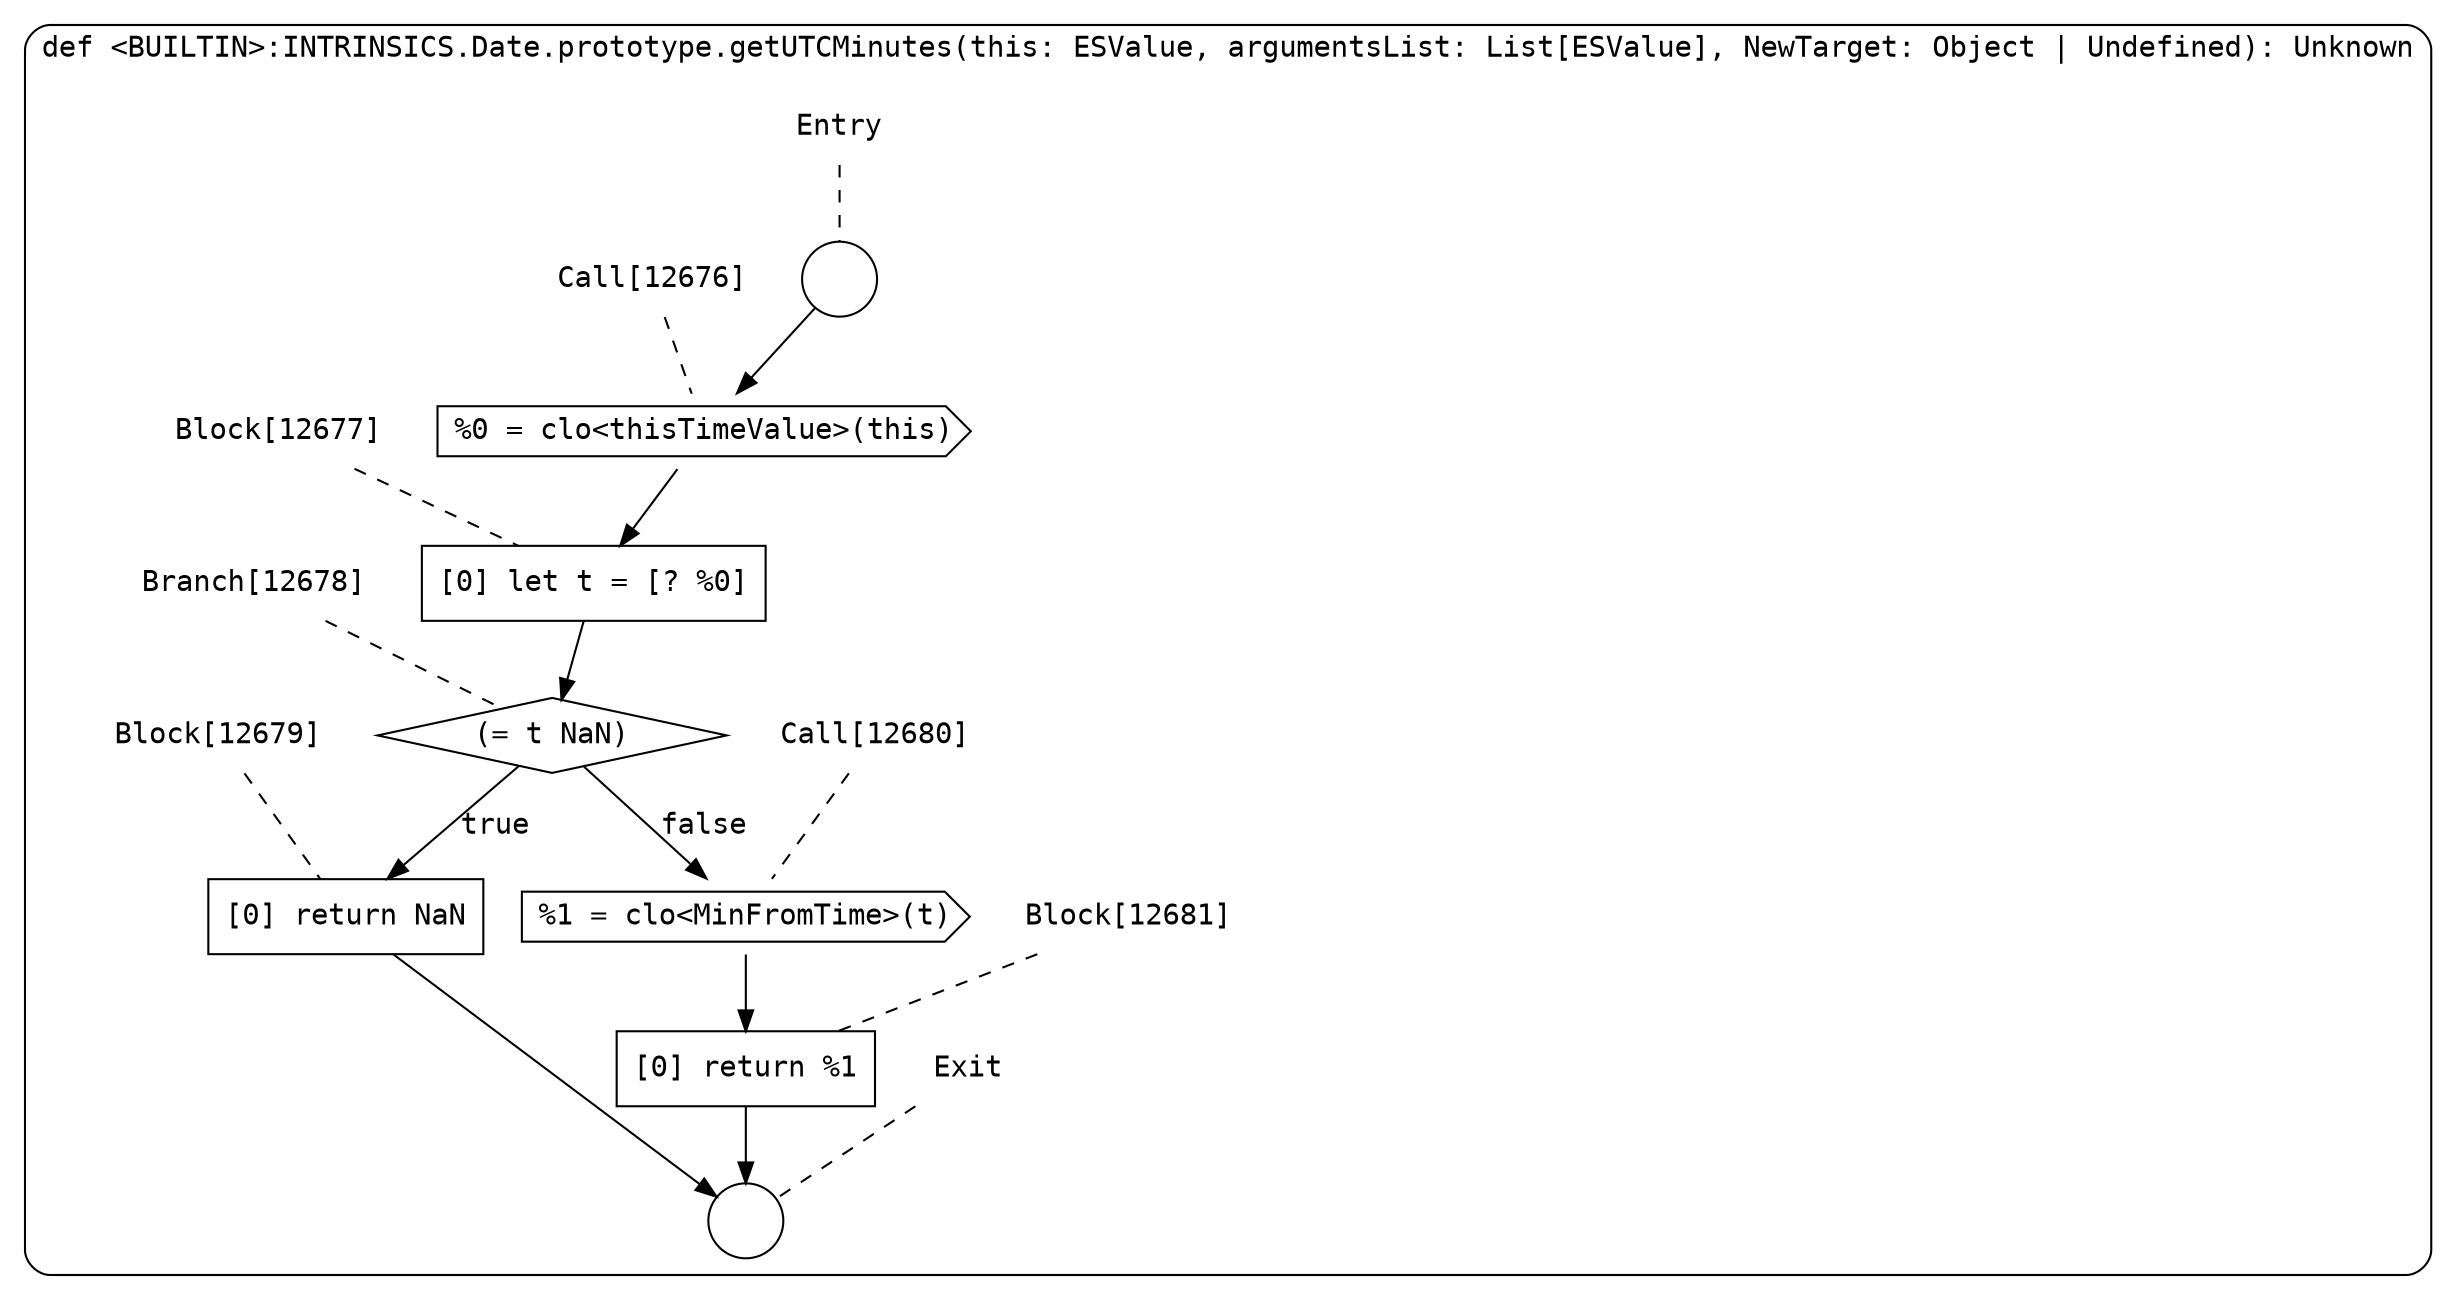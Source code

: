digraph {
  graph [fontname = "Consolas"]
  node [fontname = "Consolas"]
  edge [fontname = "Consolas"]
  subgraph cluster2134 {
    label = "def <BUILTIN>:INTRINSICS.Date.prototype.getUTCMinutes(this: ESValue, argumentsList: List[ESValue], NewTarget: Object | Undefined): Unknown"
    style = rounded
    cluster2134_entry_name [shape=none, label=<<font color="black">Entry</font>>]
    cluster2134_entry_name -> cluster2134_entry [arrowhead=none, color="black", style=dashed]
    cluster2134_entry [shape=circle label=" " color="black" fillcolor="white" style=filled]
    cluster2134_entry -> node12676 [color="black"]
    cluster2134_exit_name [shape=none, label=<<font color="black">Exit</font>>]
    cluster2134_exit_name -> cluster2134_exit [arrowhead=none, color="black", style=dashed]
    cluster2134_exit [shape=circle label=" " color="black" fillcolor="white" style=filled]
    node12676_name [shape=none, label=<<font color="black">Call[12676]</font>>]
    node12676_name -> node12676 [arrowhead=none, color="black", style=dashed]
    node12676 [shape=cds, label=<<font color="black">%0 = clo&lt;thisTimeValue&gt;(this)</font>> color="black" fillcolor="white", style=filled]
    node12676 -> node12677 [color="black"]
    node12677_name [shape=none, label=<<font color="black">Block[12677]</font>>]
    node12677_name -> node12677 [arrowhead=none, color="black", style=dashed]
    node12677 [shape=box, label=<<font color="black">[0] let t = [? %0]<BR ALIGN="LEFT"/></font>> color="black" fillcolor="white", style=filled]
    node12677 -> node12678 [color="black"]
    node12678_name [shape=none, label=<<font color="black">Branch[12678]</font>>]
    node12678_name -> node12678 [arrowhead=none, color="black", style=dashed]
    node12678 [shape=diamond, label=<<font color="black">(= t NaN)</font>> color="black" fillcolor="white", style=filled]
    node12678 -> node12679 [label=<<font color="black">true</font>> color="black"]
    node12678 -> node12680 [label=<<font color="black">false</font>> color="black"]
    node12679_name [shape=none, label=<<font color="black">Block[12679]</font>>]
    node12679_name -> node12679 [arrowhead=none, color="black", style=dashed]
    node12679 [shape=box, label=<<font color="black">[0] return NaN<BR ALIGN="LEFT"/></font>> color="black" fillcolor="white", style=filled]
    node12679 -> cluster2134_exit [color="black"]
    node12680_name [shape=none, label=<<font color="black">Call[12680]</font>>]
    node12680_name -> node12680 [arrowhead=none, color="black", style=dashed]
    node12680 [shape=cds, label=<<font color="black">%1 = clo&lt;MinFromTime&gt;(t)</font>> color="black" fillcolor="white", style=filled]
    node12680 -> node12681 [color="black"]
    node12681_name [shape=none, label=<<font color="black">Block[12681]</font>>]
    node12681_name -> node12681 [arrowhead=none, color="black", style=dashed]
    node12681 [shape=box, label=<<font color="black">[0] return %1<BR ALIGN="LEFT"/></font>> color="black" fillcolor="white", style=filled]
    node12681 -> cluster2134_exit [color="black"]
  }
}